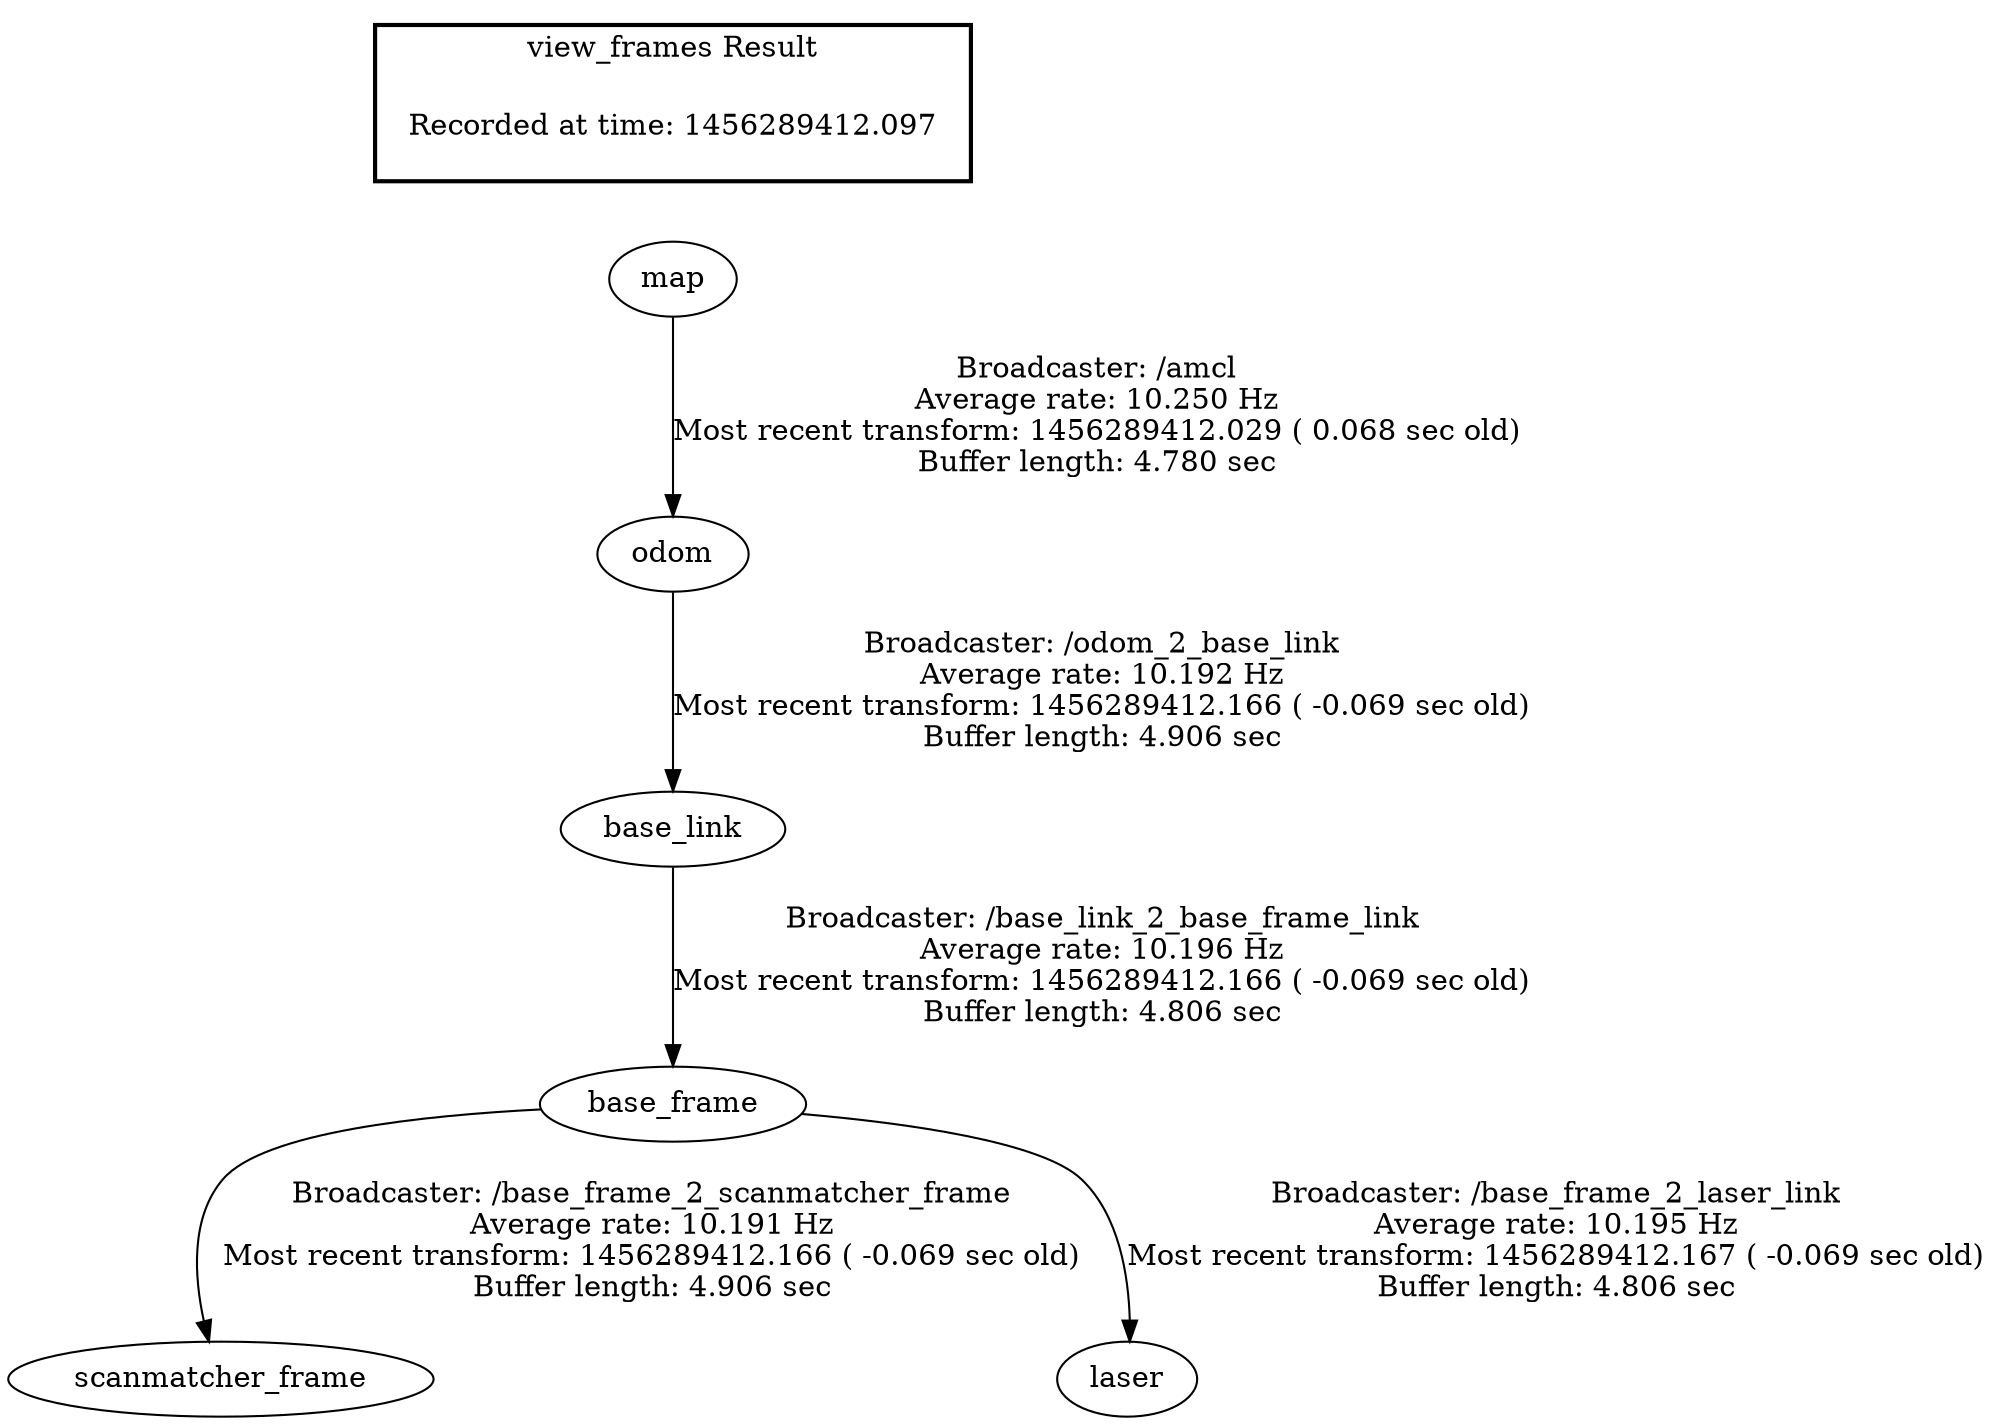 digraph G {
"odom" -> "base_link"[label="Broadcaster: /odom_2_base_link\nAverage rate: 10.192 Hz\nMost recent transform: 1456289412.166 ( -0.069 sec old)\nBuffer length: 4.906 sec\n"];
"map" -> "odom"[label="Broadcaster: /amcl\nAverage rate: 10.250 Hz\nMost recent transform: 1456289412.029 ( 0.068 sec old)\nBuffer length: 4.780 sec\n"];
"base_frame" -> "scanmatcher_frame"[label="Broadcaster: /base_frame_2_scanmatcher_frame\nAverage rate: 10.191 Hz\nMost recent transform: 1456289412.166 ( -0.069 sec old)\nBuffer length: 4.906 sec\n"];
"base_link" -> "base_frame"[label="Broadcaster: /base_link_2_base_frame_link\nAverage rate: 10.196 Hz\nMost recent transform: 1456289412.166 ( -0.069 sec old)\nBuffer length: 4.806 sec\n"];
"base_frame" -> "laser"[label="Broadcaster: /base_frame_2_laser_link\nAverage rate: 10.195 Hz\nMost recent transform: 1456289412.167 ( -0.069 sec old)\nBuffer length: 4.806 sec\n"];
edge [style=invis];
 subgraph cluster_legend { style=bold; color=black; label ="view_frames Result";
"Recorded at time: 1456289412.097"[ shape=plaintext ] ;
 }->"map";
}